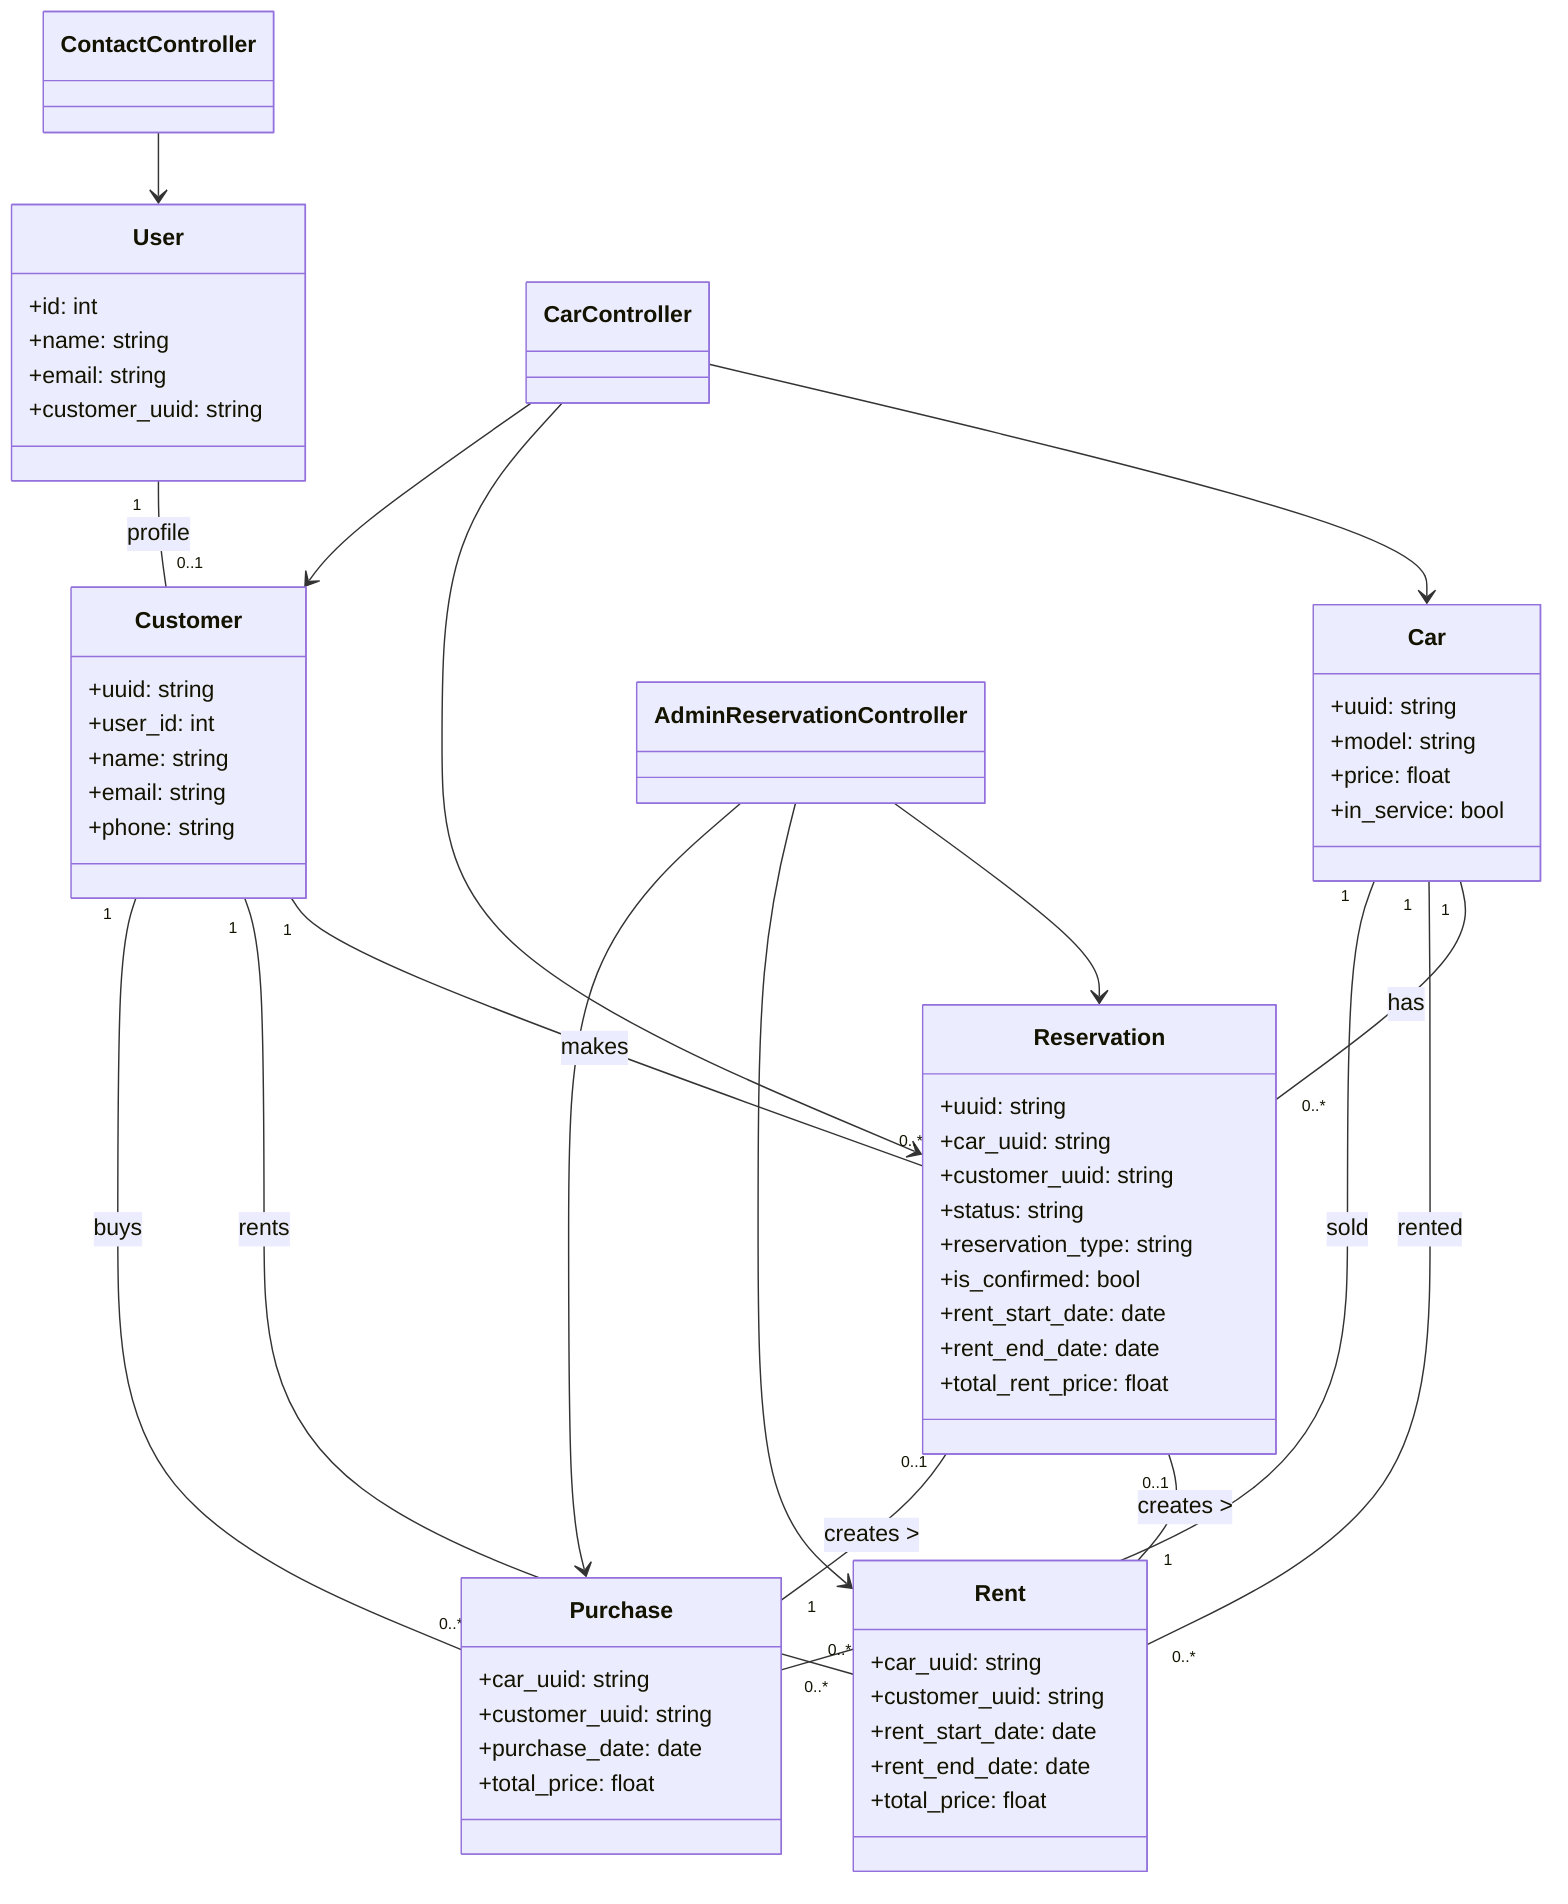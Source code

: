 classDiagram
    class Car {
        +uuid: string
        +model: string
        +price: float
        +in_service: bool
    }
    class Customer {
        +uuid: string
        +user_id: int
        +name: string
        +email: string
        +phone: string
    }
    class Reservation {
        +uuid: string
        +car_uuid: string
        +customer_uuid: string
        +status: string
        +reservation_type: string
        +is_confirmed: bool
        +rent_start_date: date
        +rent_end_date: date
        +total_rent_price: float
    }
    class Rent {
        +car_uuid: string
        +customer_uuid: string
        +rent_start_date: date
        +rent_end_date: date
        +total_price: float
    }
    class Purchase {
        +car_uuid: string
        +customer_uuid: string
        +purchase_date: date
        +total_price: float
    }
    class User {
        +id: int
        +name: string
        +email: string
        +customer_uuid: string
    }

    Car "1" -- "0..*" Reservation : has
    Customer "1" -- "0..*" Reservation : makes
    Reservation "0..1" -- "1" Rent : creates >
    Reservation "0..1" -- "1" Purchase : creates >
    User "1" -- "0..1" Customer : profile
    Car "1" -- "0..*" Rent : rented
    Car "1" -- "0..*" Purchase : sold
    Customer "1" -- "0..*" Rent : rents
    Customer "1" -- "0..*" Purchase : buys

    class CarController
    class AdminReservationController
    class ContactController

    CarController --> Car
    CarController --> Reservation
    CarController --> Customer
    AdminReservationController --> Reservation
    AdminReservationController --> Rent
    AdminReservationController --> Purchase
    ContactController --> User